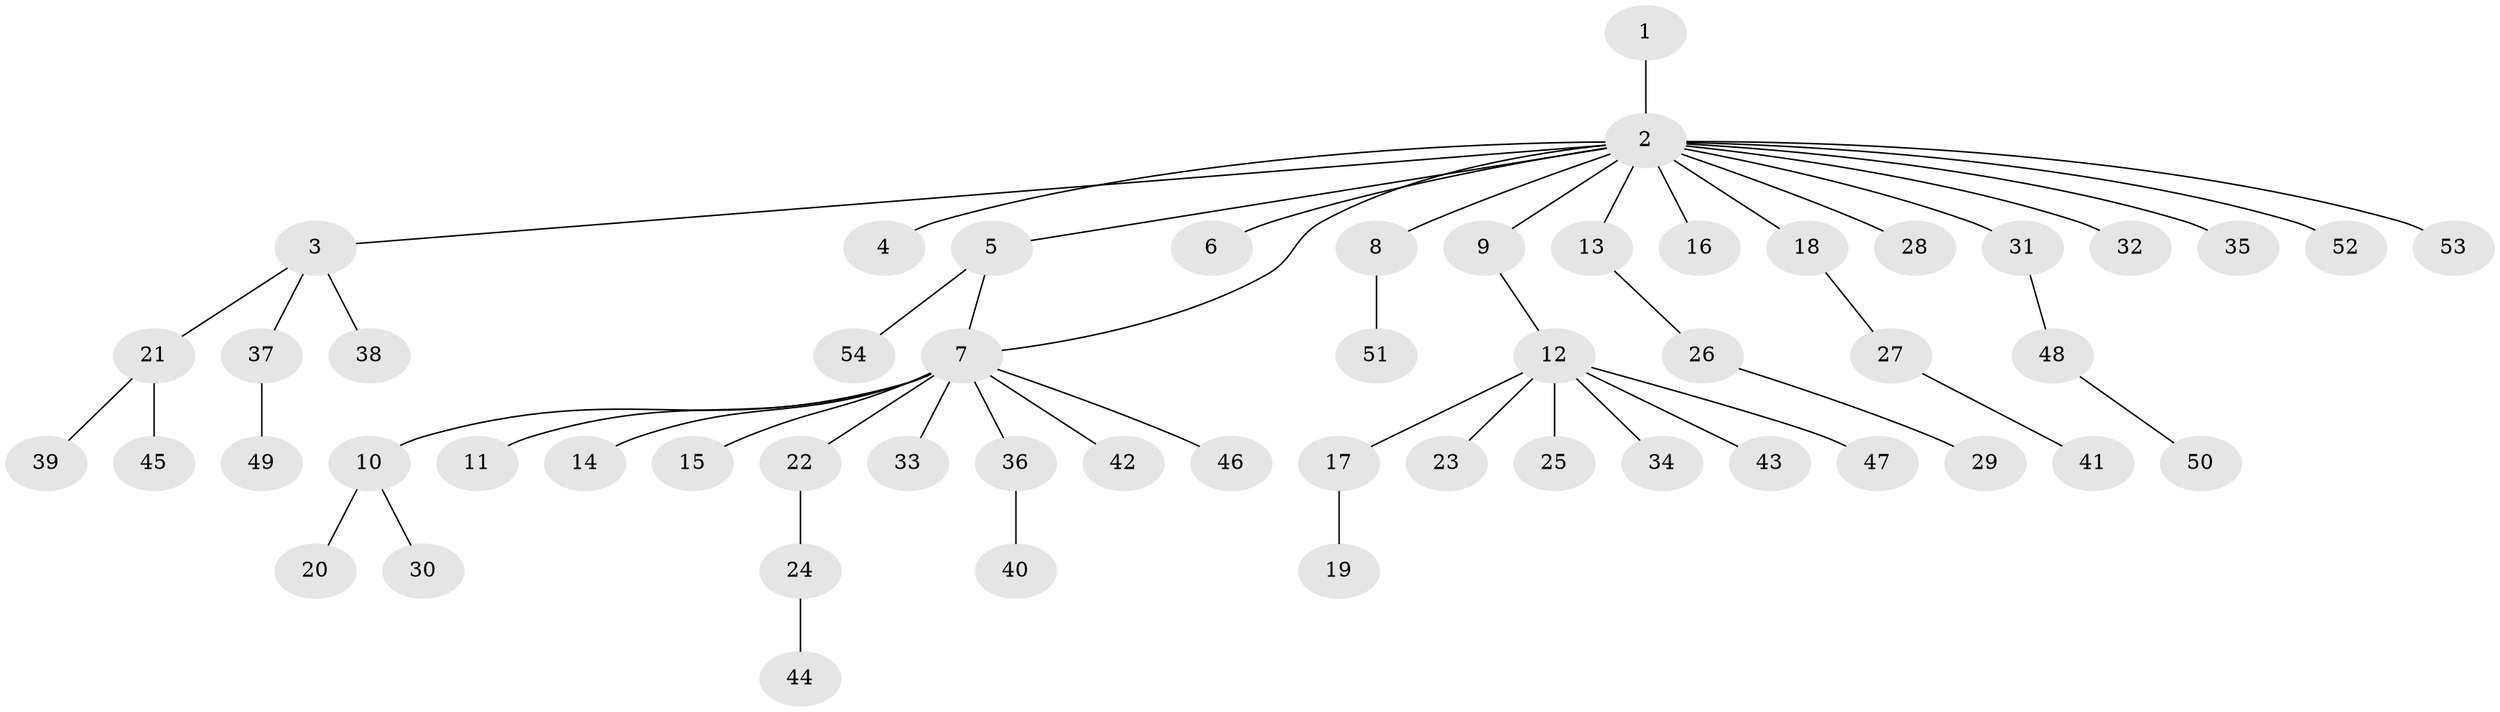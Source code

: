 // Generated by graph-tools (version 1.1) at 2025/48/03/09/25 04:48:52]
// undirected, 54 vertices, 54 edges
graph export_dot {
graph [start="1"]
  node [color=gray90,style=filled];
  1;
  2;
  3;
  4;
  5;
  6;
  7;
  8;
  9;
  10;
  11;
  12;
  13;
  14;
  15;
  16;
  17;
  18;
  19;
  20;
  21;
  22;
  23;
  24;
  25;
  26;
  27;
  28;
  29;
  30;
  31;
  32;
  33;
  34;
  35;
  36;
  37;
  38;
  39;
  40;
  41;
  42;
  43;
  44;
  45;
  46;
  47;
  48;
  49;
  50;
  51;
  52;
  53;
  54;
  1 -- 2;
  2 -- 3;
  2 -- 4;
  2 -- 5;
  2 -- 6;
  2 -- 7;
  2 -- 8;
  2 -- 9;
  2 -- 13;
  2 -- 16;
  2 -- 18;
  2 -- 28;
  2 -- 31;
  2 -- 32;
  2 -- 35;
  2 -- 52;
  2 -- 53;
  3 -- 21;
  3 -- 37;
  3 -- 38;
  5 -- 7;
  5 -- 54;
  7 -- 10;
  7 -- 11;
  7 -- 14;
  7 -- 15;
  7 -- 22;
  7 -- 33;
  7 -- 36;
  7 -- 42;
  7 -- 46;
  8 -- 51;
  9 -- 12;
  10 -- 20;
  10 -- 30;
  12 -- 17;
  12 -- 23;
  12 -- 25;
  12 -- 34;
  12 -- 43;
  12 -- 47;
  13 -- 26;
  17 -- 19;
  18 -- 27;
  21 -- 39;
  21 -- 45;
  22 -- 24;
  24 -- 44;
  26 -- 29;
  27 -- 41;
  31 -- 48;
  36 -- 40;
  37 -- 49;
  48 -- 50;
}
